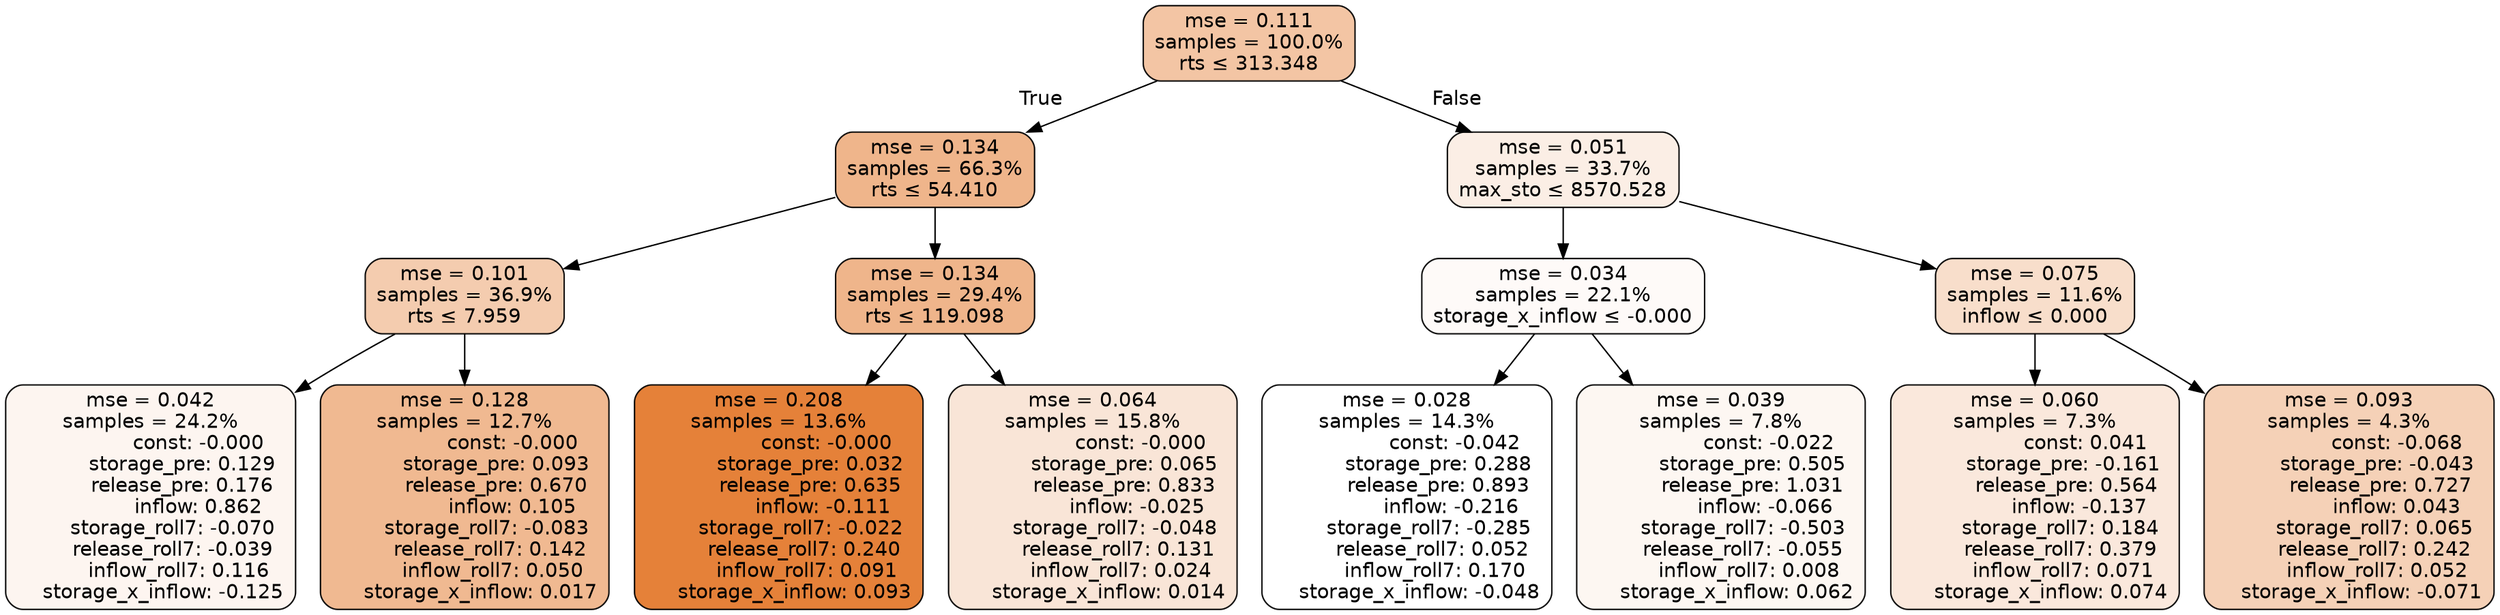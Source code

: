 digraph tree {
bgcolor="transparent"
node [shape=rectangle, style="filled, rounded", color="black", fontname=helvetica] ;
edge [fontname=helvetica] ;
	"0" [label="mse = 0.111
samples = 100.0%
rts &le; 313.348", fillcolor="#f3c5a4"]
	"1" [label="mse = 0.134
samples = 66.3%
rts &le; 54.410", fillcolor="#efb58b"]
	"2" [label="mse = 0.101
samples = 36.9%
rts &le; 7.959", fillcolor="#f4ccaf"]
	"3" [label="mse = 0.042
samples = 24.2%
               const: -0.000
          storage_pre: 0.129
          release_pre: 0.176
               inflow: 0.862
       storage_roll7: -0.070
       release_roll7: -0.039
         inflow_roll7: 0.116
    storage_x_inflow: -0.125", fillcolor="#fdf5f0"]
	"4" [label="mse = 0.128
samples = 12.7%
               const: -0.000
          storage_pre: 0.093
          release_pre: 0.670
               inflow: 0.105
       storage_roll7: -0.083
        release_roll7: 0.142
         inflow_roll7: 0.050
     storage_x_inflow: 0.017", fillcolor="#f0b991"]
	"5" [label="mse = 0.134
samples = 29.4%
rts &le; 119.098", fillcolor="#efb58b"]
	"6" [label="mse = 0.208
samples = 13.6%
               const: -0.000
          storage_pre: 0.032
          release_pre: 0.635
              inflow: -0.111
       storage_roll7: -0.022
        release_roll7: 0.240
         inflow_roll7: 0.091
     storage_x_inflow: 0.093", fillcolor="#e58139"]
	"7" [label="mse = 0.064
samples = 15.8%
               const: -0.000
          storage_pre: 0.065
          release_pre: 0.833
              inflow: -0.025
       storage_roll7: -0.048
        release_roll7: 0.131
         inflow_roll7: 0.024
     storage_x_inflow: 0.014", fillcolor="#f9e5d7"]
	"8" [label="mse = 0.051
samples = 33.7%
max_sto &le; 8570.528", fillcolor="#fbeee5"]
	"9" [label="mse = 0.034
samples = 22.1%
storage_x_inflow &le; -0.000", fillcolor="#fefaf8"]
	"10" [label="mse = 0.028
samples = 14.3%
               const: -0.042
          storage_pre: 0.288
          release_pre: 0.893
              inflow: -0.216
       storage_roll7: -0.285
        release_roll7: 0.052
         inflow_roll7: 0.170
    storage_x_inflow: -0.048", fillcolor="#ffffff"]
	"11" [label="mse = 0.039
samples = 7.8%
               const: -0.022
          storage_pre: 0.505
          release_pre: 1.031
              inflow: -0.066
       storage_roll7: -0.503
       release_roll7: -0.055
         inflow_roll7: 0.008
     storage_x_inflow: 0.062", fillcolor="#fdf7f2"]
	"12" [label="mse = 0.075
samples = 11.6%
inflow &le; 0.000", fillcolor="#f8decb"]
	"13" [label="mse = 0.060
samples = 7.3%
                const: 0.041
         storage_pre: -0.161
          release_pre: 0.564
              inflow: -0.137
        storage_roll7: 0.184
        release_roll7: 0.379
         inflow_roll7: 0.071
     storage_x_inflow: 0.074", fillcolor="#fae8dc"]
	"14" [label="mse = 0.093
samples = 4.3%
               const: -0.068
         storage_pre: -0.043
          release_pre: 0.727
               inflow: 0.043
        storage_roll7: 0.065
        release_roll7: 0.242
         inflow_roll7: 0.052
    storage_x_inflow: -0.071", fillcolor="#f5d1b7"]

	"0" -> "1" [labeldistance=2.5, labelangle=45, headlabel="True"]
	"1" -> "2"
	"2" -> "3"
	"2" -> "4"
	"1" -> "5"
	"5" -> "6"
	"5" -> "7"
	"0" -> "8" [labeldistance=2.5, labelangle=-45, headlabel="False"]
	"8" -> "9"
	"9" -> "10"
	"9" -> "11"
	"8" -> "12"
	"12" -> "13"
	"12" -> "14"
}